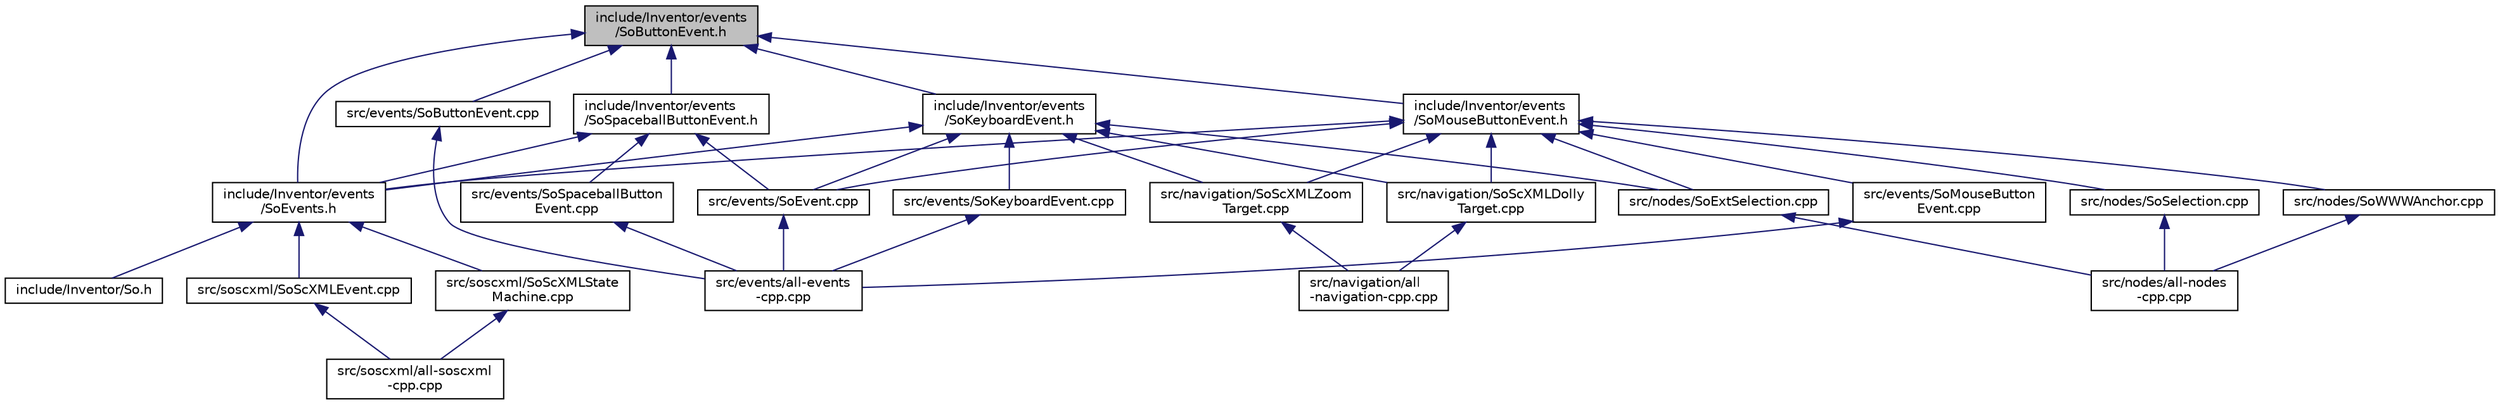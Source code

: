 digraph "include/Inventor/events/SoButtonEvent.h"
{
 // LATEX_PDF_SIZE
  edge [fontname="Helvetica",fontsize="10",labelfontname="Helvetica",labelfontsize="10"];
  node [fontname="Helvetica",fontsize="10",shape=record];
  Node1 [label="include/Inventor/events\l/SoButtonEvent.h",height=0.2,width=0.4,color="black", fillcolor="grey75", style="filled", fontcolor="black",tooltip=" "];
  Node1 -> Node2 [dir="back",color="midnightblue",fontsize="10",style="solid",fontname="Helvetica"];
  Node2 [label="src/events/SoButtonEvent.cpp",height=0.2,width=0.4,color="black", fillcolor="white", style="filled",URL="$SoButtonEvent_8cpp.html",tooltip=" "];
  Node2 -> Node3 [dir="back",color="midnightblue",fontsize="10",style="solid",fontname="Helvetica"];
  Node3 [label="src/events/all-events\l-cpp.cpp",height=0.2,width=0.4,color="black", fillcolor="white", style="filled",URL="$all-events-cpp_8cpp.html",tooltip=" "];
  Node1 -> Node4 [dir="back",color="midnightblue",fontsize="10",style="solid",fontname="Helvetica"];
  Node4 [label="include/Inventor/events\l/SoEvents.h",height=0.2,width=0.4,color="black", fillcolor="white", style="filled",URL="$SoEvents_8h.html",tooltip=" "];
  Node4 -> Node5 [dir="back",color="midnightblue",fontsize="10",style="solid",fontname="Helvetica"];
  Node5 [label="src/soscxml/SoScXMLEvent.cpp",height=0.2,width=0.4,color="black", fillcolor="white", style="filled",URL="$SoScXMLEvent_8cpp.html",tooltip=" "];
  Node5 -> Node6 [dir="back",color="midnightblue",fontsize="10",style="solid",fontname="Helvetica"];
  Node6 [label="src/soscxml/all-soscxml\l-cpp.cpp",height=0.2,width=0.4,color="black", fillcolor="white", style="filled",URL="$all-soscxml-cpp_8cpp.html",tooltip=" "];
  Node4 -> Node7 [dir="back",color="midnightblue",fontsize="10",style="solid",fontname="Helvetica"];
  Node7 [label="src/soscxml/SoScXMLState\lMachine.cpp",height=0.2,width=0.4,color="black", fillcolor="white", style="filled",URL="$SoScXMLStateMachine_8cpp.html",tooltip=" "];
  Node7 -> Node6 [dir="back",color="midnightblue",fontsize="10",style="solid",fontname="Helvetica"];
  Node4 -> Node8 [dir="back",color="midnightblue",fontsize="10",style="solid",fontname="Helvetica"];
  Node8 [label="include/Inventor/So.h",height=0.2,width=0.4,color="black", fillcolor="white", style="filled",URL="$So_8h.html",tooltip=" "];
  Node1 -> Node9 [dir="back",color="midnightblue",fontsize="10",style="solid",fontname="Helvetica"];
  Node9 [label="include/Inventor/events\l/SoKeyboardEvent.h",height=0.2,width=0.4,color="black", fillcolor="white", style="filled",URL="$SoKeyboardEvent_8h.html",tooltip=" "];
  Node9 -> Node10 [dir="back",color="midnightblue",fontsize="10",style="solid",fontname="Helvetica"];
  Node10 [label="src/events/SoEvent.cpp",height=0.2,width=0.4,color="black", fillcolor="white", style="filled",URL="$SoEvent_8cpp.html",tooltip=" "];
  Node10 -> Node3 [dir="back",color="midnightblue",fontsize="10",style="solid",fontname="Helvetica"];
  Node9 -> Node11 [dir="back",color="midnightblue",fontsize="10",style="solid",fontname="Helvetica"];
  Node11 [label="src/events/SoKeyboardEvent.cpp",height=0.2,width=0.4,color="black", fillcolor="white", style="filled",URL="$SoKeyboardEvent_8cpp.html",tooltip=" "];
  Node11 -> Node3 [dir="back",color="midnightblue",fontsize="10",style="solid",fontname="Helvetica"];
  Node9 -> Node12 [dir="back",color="midnightblue",fontsize="10",style="solid",fontname="Helvetica"];
  Node12 [label="src/navigation/SoScXMLDolly\lTarget.cpp",height=0.2,width=0.4,color="black", fillcolor="white", style="filled",URL="$SoScXMLDollyTarget_8cpp.html",tooltip=" "];
  Node12 -> Node13 [dir="back",color="midnightblue",fontsize="10",style="solid",fontname="Helvetica"];
  Node13 [label="src/navigation/all\l-navigation-cpp.cpp",height=0.2,width=0.4,color="black", fillcolor="white", style="filled",URL="$all-navigation-cpp_8cpp.html",tooltip=" "];
  Node9 -> Node14 [dir="back",color="midnightblue",fontsize="10",style="solid",fontname="Helvetica"];
  Node14 [label="src/navigation/SoScXMLZoom\lTarget.cpp",height=0.2,width=0.4,color="black", fillcolor="white", style="filled",URL="$SoScXMLZoomTarget_8cpp.html",tooltip=" "];
  Node14 -> Node13 [dir="back",color="midnightblue",fontsize="10",style="solid",fontname="Helvetica"];
  Node9 -> Node15 [dir="back",color="midnightblue",fontsize="10",style="solid",fontname="Helvetica"];
  Node15 [label="src/nodes/SoExtSelection.cpp",height=0.2,width=0.4,color="black", fillcolor="white", style="filled",URL="$SoExtSelection_8cpp.html",tooltip=" "];
  Node15 -> Node16 [dir="back",color="midnightblue",fontsize="10",style="solid",fontname="Helvetica"];
  Node16 [label="src/nodes/all-nodes\l-cpp.cpp",height=0.2,width=0.4,color="black", fillcolor="white", style="filled",URL="$all-nodes-cpp_8cpp.html",tooltip=" "];
  Node9 -> Node4 [dir="back",color="midnightblue",fontsize="10",style="solid",fontname="Helvetica"];
  Node1 -> Node17 [dir="back",color="midnightblue",fontsize="10",style="solid",fontname="Helvetica"];
  Node17 [label="include/Inventor/events\l/SoMouseButtonEvent.h",height=0.2,width=0.4,color="black", fillcolor="white", style="filled",URL="$SoMouseButtonEvent_8h.html",tooltip=" "];
  Node17 -> Node10 [dir="back",color="midnightblue",fontsize="10",style="solid",fontname="Helvetica"];
  Node17 -> Node18 [dir="back",color="midnightblue",fontsize="10",style="solid",fontname="Helvetica"];
  Node18 [label="src/events/SoMouseButton\lEvent.cpp",height=0.2,width=0.4,color="black", fillcolor="white", style="filled",URL="$SoMouseButtonEvent_8cpp.html",tooltip=" "];
  Node18 -> Node3 [dir="back",color="midnightblue",fontsize="10",style="solid",fontname="Helvetica"];
  Node17 -> Node12 [dir="back",color="midnightblue",fontsize="10",style="solid",fontname="Helvetica"];
  Node17 -> Node14 [dir="back",color="midnightblue",fontsize="10",style="solid",fontname="Helvetica"];
  Node17 -> Node15 [dir="back",color="midnightblue",fontsize="10",style="solid",fontname="Helvetica"];
  Node17 -> Node19 [dir="back",color="midnightblue",fontsize="10",style="solid",fontname="Helvetica"];
  Node19 [label="src/nodes/SoSelection.cpp",height=0.2,width=0.4,color="black", fillcolor="white", style="filled",URL="$SoSelection_8cpp.html",tooltip=" "];
  Node19 -> Node16 [dir="back",color="midnightblue",fontsize="10",style="solid",fontname="Helvetica"];
  Node17 -> Node20 [dir="back",color="midnightblue",fontsize="10",style="solid",fontname="Helvetica"];
  Node20 [label="src/nodes/SoWWWAnchor.cpp",height=0.2,width=0.4,color="black", fillcolor="white", style="filled",URL="$SoWWWAnchor_8cpp.html",tooltip=" "];
  Node20 -> Node16 [dir="back",color="midnightblue",fontsize="10",style="solid",fontname="Helvetica"];
  Node17 -> Node4 [dir="back",color="midnightblue",fontsize="10",style="solid",fontname="Helvetica"];
  Node1 -> Node21 [dir="back",color="midnightblue",fontsize="10",style="solid",fontname="Helvetica"];
  Node21 [label="include/Inventor/events\l/SoSpaceballButtonEvent.h",height=0.2,width=0.4,color="black", fillcolor="white", style="filled",URL="$SoSpaceballButtonEvent_8h.html",tooltip=" "];
  Node21 -> Node10 [dir="back",color="midnightblue",fontsize="10",style="solid",fontname="Helvetica"];
  Node21 -> Node22 [dir="back",color="midnightblue",fontsize="10",style="solid",fontname="Helvetica"];
  Node22 [label="src/events/SoSpaceballButton\lEvent.cpp",height=0.2,width=0.4,color="black", fillcolor="white", style="filled",URL="$SoSpaceballButtonEvent_8cpp.html",tooltip=" "];
  Node22 -> Node3 [dir="back",color="midnightblue",fontsize="10",style="solid",fontname="Helvetica"];
  Node21 -> Node4 [dir="back",color="midnightblue",fontsize="10",style="solid",fontname="Helvetica"];
}

